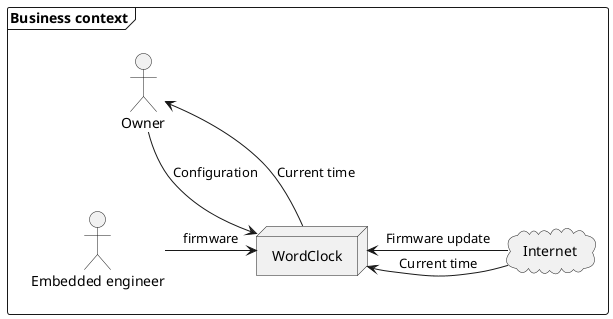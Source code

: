 @startuml
frame "Business context" {

node WordClock

cloud Internet

together {
    actor Owner
    actor "Embedded engineer" as embedded_engineer
    Owner -[hidden]- embedded_engineer
}

Owner -> WordClock : Configuration
Owner <- WordClock : Current time
embedded_engineer -> WordClock : firmware
    
WordClock <- Internet : Current time
WordClock <- Internet : Firmware update

}
@enduml
